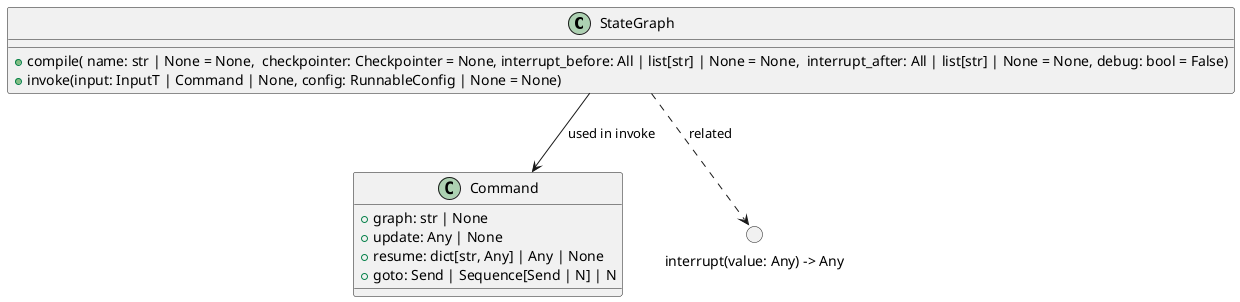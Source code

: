 @startuml


class StateGraph {
    ' + ...
    + compile( name: str | None = None,  checkpointer: Checkpointer = None, interrupt_before: All | list[str] | None = None,  interrupt_after: All | list[str] | None = None, debug: bool = False)
    + invoke(input: InputT | Command | None, config: RunnableConfig | None = None)
    
}


class Command{
    + graph: str | None
    + update: Any | None
    + resume: dict[str, Any] | Any | None
    + goto: Send | Sequence[Send | N] | N
}
StateGraph --> Command : used in invoke
' note top of Command
'     Bases: Generic[N], ToolOutputMixin
'     Added in version 0.2.24.
'     Commands to update graph state and send messages to nodes.
' end note

' note top of StateGraph
'     Methods for compiling and managing state graphs
'     with interrupt capabilities and checkpointing.
' end note

() "interrupt(value: Any) -> Any" as interrupt_func
' note right of interrupt_func
'     Interrupt the graph with a resumable exception from within a node.
'     Parameters:
'     - value: Any (required) The value to surface to client
'     Returns:
'     - Any: On subsequent invocations returns the first value
'     Raises:
'     - GraphInterrupt: On first invocation halts execution
' end note


StateGraph ..> interrupt_func : related


@enduml